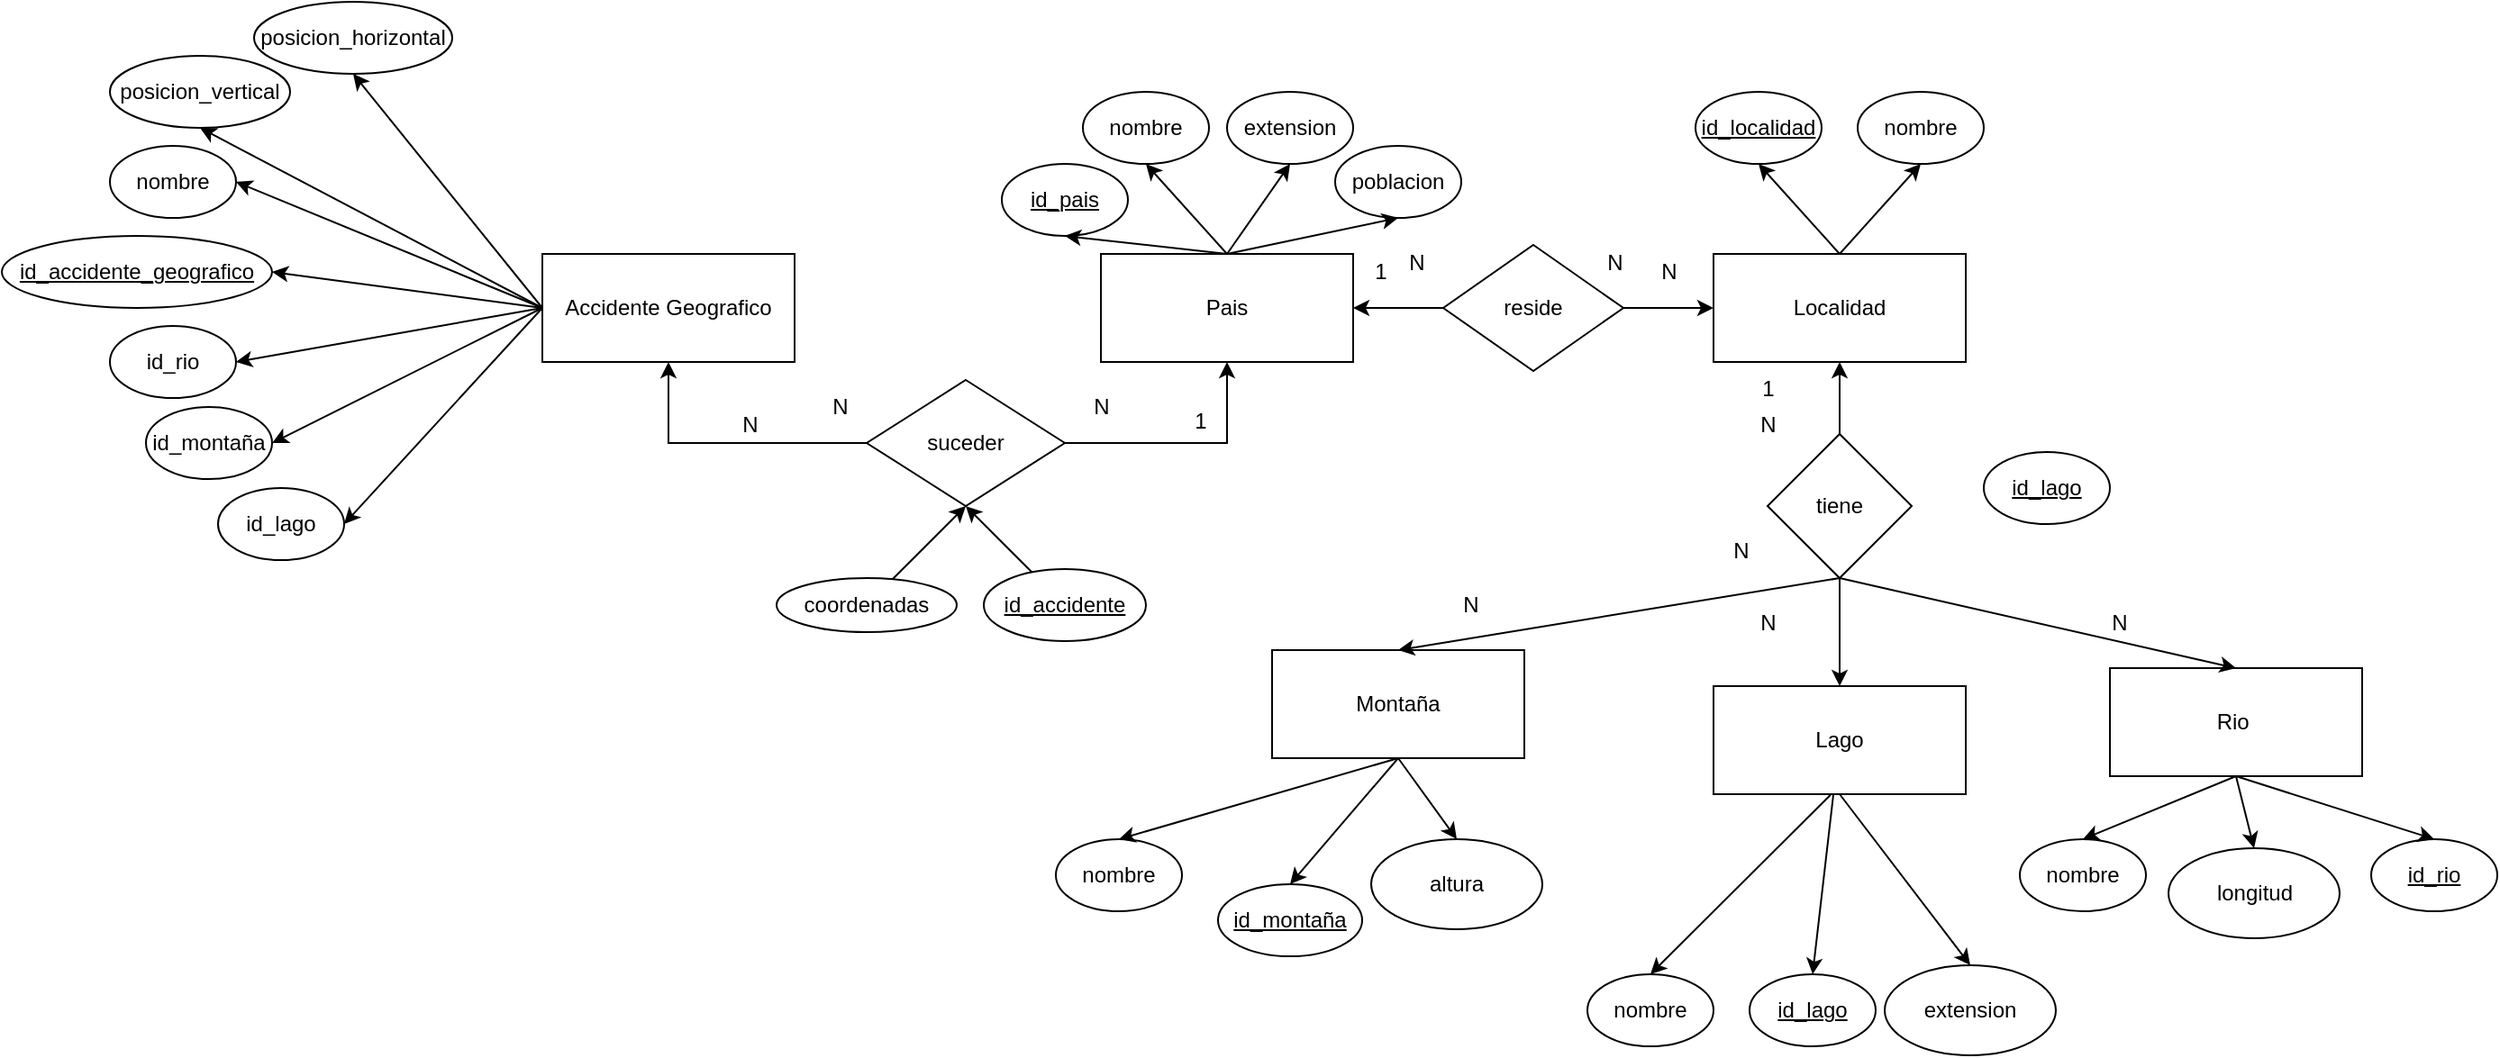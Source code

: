 <mxfile version="22.0.4" type="github">
  <diagram id="R2lEEEUBdFMjLlhIrx00" name="Page-1">
    <mxGraphModel dx="2245" dy="658" grid="1" gridSize="10" guides="1" tooltips="1" connect="1" arrows="1" fold="1" page="1" pageScale="1" pageWidth="850" pageHeight="1100" math="0" shadow="0" extFonts="Permanent Marker^https://fonts.googleapis.com/css?family=Permanent+Marker">
      <root>
        <mxCell id="0" />
        <mxCell id="1" parent="0" />
        <mxCell id="4uOpSv_W2-PF2tA6NTpi-1" value="Accidente Geografico" style="rounded=0;whiteSpace=wrap;html=1;" parent="1" vertex="1">
          <mxGeometry x="190" y="180" width="140" height="60" as="geometry" />
        </mxCell>
        <mxCell id="4uOpSv_W2-PF2tA6NTpi-2" value="Rio&amp;nbsp;" style="rounded=0;whiteSpace=wrap;html=1;" parent="1" vertex="1">
          <mxGeometry x="1060" y="410" width="140" height="60" as="geometry" />
        </mxCell>
        <mxCell id="4uOpSv_W2-PF2tA6NTpi-3" value="Montaña" style="rounded=0;whiteSpace=wrap;html=1;" parent="1" vertex="1">
          <mxGeometry x="595" y="400" width="140" height="60" as="geometry" />
        </mxCell>
        <mxCell id="4uOpSv_W2-PF2tA6NTpi-4" value="Lago" style="rounded=0;whiteSpace=wrap;html=1;" parent="1" vertex="1">
          <mxGeometry x="840" y="420" width="140" height="60" as="geometry" />
        </mxCell>
        <mxCell id="4uOpSv_W2-PF2tA6NTpi-5" value="Pais" style="rounded=0;whiteSpace=wrap;html=1;" parent="1" vertex="1">
          <mxGeometry x="500" y="180" width="140" height="60" as="geometry" />
        </mxCell>
        <mxCell id="tsfNERHpn_VP2_g6AmmE-14" style="edgeStyle=none;rounded=0;orthogonalLoop=1;jettySize=auto;html=1;entryX=0.5;entryY=1;entryDx=0;entryDy=0;exitX=0.5;exitY=0;exitDx=0;exitDy=0;" edge="1" parent="1" source="4uOpSv_W2-PF2tA6NTpi-6" target="mxg-TxZ9sZ4uAO5AqshJ-2">
          <mxGeometry relative="1" as="geometry" />
        </mxCell>
        <mxCell id="tsfNERHpn_VP2_g6AmmE-15" style="edgeStyle=none;rounded=0;orthogonalLoop=1;jettySize=auto;html=1;entryX=0.5;entryY=1;entryDx=0;entryDy=0;exitX=0.5;exitY=0;exitDx=0;exitDy=0;" edge="1" parent="1" source="4uOpSv_W2-PF2tA6NTpi-6" target="mxg-TxZ9sZ4uAO5AqshJ-11">
          <mxGeometry relative="1" as="geometry" />
        </mxCell>
        <mxCell id="4uOpSv_W2-PF2tA6NTpi-6" value="Localidad" style="rounded=0;whiteSpace=wrap;html=1;" parent="1" vertex="1">
          <mxGeometry x="840" y="180" width="140" height="60" as="geometry" />
        </mxCell>
        <mxCell id="mxg-TxZ9sZ4uAO5AqshJ-1" value="id_accidente_geografico" style="ellipse;whiteSpace=wrap;html=1;fontStyle=4" parent="1" vertex="1">
          <mxGeometry x="-110" y="170" width="150" height="40" as="geometry" />
        </mxCell>
        <mxCell id="mxg-TxZ9sZ4uAO5AqshJ-2" value="id_localidad" style="ellipse;whiteSpace=wrap;html=1;fontStyle=4" parent="1" vertex="1">
          <mxGeometry x="830" y="90" width="70" height="40" as="geometry" />
        </mxCell>
        <mxCell id="F3z6AzstkubYrRuGhhqp-1" value="longitud" style="ellipse;whiteSpace=wrap;html=1;" parent="1" vertex="1">
          <mxGeometry x="1092.5" y="510" width="95" height="50" as="geometry" />
        </mxCell>
        <mxCell id="mxg-TxZ9sZ4uAO5AqshJ-4" value="id_pais" style="ellipse;whiteSpace=wrap;html=1;fontStyle=4" parent="1" vertex="1">
          <mxGeometry x="445" y="130" width="70" height="40" as="geometry" />
        </mxCell>
        <mxCell id="F3z6AzstkubYrRuGhhqp-2" value="altura" style="ellipse;whiteSpace=wrap;html=1;" parent="1" vertex="1">
          <mxGeometry x="650" y="505" width="95" height="50" as="geometry" />
        </mxCell>
        <mxCell id="mxg-TxZ9sZ4uAO5AqshJ-5" value="&lt;div&gt;nombre&lt;/div&gt;" style="ellipse;whiteSpace=wrap;html=1;fontStyle=0" parent="1" vertex="1">
          <mxGeometry x="-50" y="120" width="70" height="40" as="geometry" />
        </mxCell>
        <mxCell id="mxg-TxZ9sZ4uAO5AqshJ-6" value="posicion_vertical" style="ellipse;whiteSpace=wrap;html=1;fontStyle=0" parent="1" vertex="1">
          <mxGeometry x="-50" y="70" width="100" height="40" as="geometry" />
        </mxCell>
        <mxCell id="F3z6AzstkubYrRuGhhqp-3" value="extension" style="ellipse;whiteSpace=wrap;html=1;" parent="1" vertex="1">
          <mxGeometry x="935" y="575" width="95" height="50" as="geometry" />
        </mxCell>
        <mxCell id="mxg-TxZ9sZ4uAO5AqshJ-7" value="posicion_horizontal" style="ellipse;whiteSpace=wrap;html=1;fontStyle=0" parent="1" vertex="1">
          <mxGeometry x="30" y="40" width="110" height="40" as="geometry" />
        </mxCell>
        <mxCell id="mxg-TxZ9sZ4uAO5AqshJ-8" value="nombre" style="ellipse;whiteSpace=wrap;html=1;fontStyle=0" parent="1" vertex="1">
          <mxGeometry x="490" y="90" width="70" height="40" as="geometry" />
        </mxCell>
        <mxCell id="mxg-TxZ9sZ4uAO5AqshJ-9" value="extension" style="ellipse;whiteSpace=wrap;html=1;fontStyle=0" parent="1" vertex="1">
          <mxGeometry x="570" y="90" width="70" height="40" as="geometry" />
        </mxCell>
        <mxCell id="mxg-TxZ9sZ4uAO5AqshJ-10" value="&lt;div&gt;poblacion&lt;/div&gt;" style="ellipse;whiteSpace=wrap;html=1;fontStyle=0" parent="1" vertex="1">
          <mxGeometry x="630" y="120" width="70" height="40" as="geometry" />
        </mxCell>
        <mxCell id="mxg-TxZ9sZ4uAO5AqshJ-11" value="nombre" style="ellipse;whiteSpace=wrap;html=1;fontStyle=0" parent="1" vertex="1">
          <mxGeometry x="920" y="90" width="70" height="40" as="geometry" />
        </mxCell>
        <mxCell id="mxg-TxZ9sZ4uAO5AqshJ-15" value="suceder" style="rhombus;whiteSpace=wrap;html=1;" parent="1" vertex="1">
          <mxGeometry x="370" y="250" width="110" height="70" as="geometry" />
        </mxCell>
        <mxCell id="mxg-TxZ9sZ4uAO5AqshJ-16" style="edgeStyle=orthogonalEdgeStyle;rounded=0;orthogonalLoop=1;jettySize=auto;html=1;entryX=0.5;entryY=1;entryDx=0;entryDy=0;" parent="1" source="mxg-TxZ9sZ4uAO5AqshJ-15" target="4uOpSv_W2-PF2tA6NTpi-1" edge="1">
          <mxGeometry relative="1" as="geometry" />
        </mxCell>
        <mxCell id="mxg-TxZ9sZ4uAO5AqshJ-17" style="edgeStyle=orthogonalEdgeStyle;rounded=0;orthogonalLoop=1;jettySize=auto;html=1;entryX=0.5;entryY=1;entryDx=0;entryDy=0;" parent="1" source="mxg-TxZ9sZ4uAO5AqshJ-15" target="4uOpSv_W2-PF2tA6NTpi-5" edge="1">
          <mxGeometry relative="1" as="geometry">
            <mxPoint x="512" y="241" as="targetPoint" />
          </mxGeometry>
        </mxCell>
        <mxCell id="mxg-TxZ9sZ4uAO5AqshJ-18" value="coordenadas" style="ellipse;whiteSpace=wrap;html=1;" parent="1" vertex="1">
          <mxGeometry x="320" y="360" width="100" height="30" as="geometry" />
        </mxCell>
        <mxCell id="mxg-TxZ9sZ4uAO5AqshJ-19" style="rounded=0;orthogonalLoop=1;jettySize=auto;html=1;entryX=0.5;entryY=1;entryDx=0;entryDy=0;" parent="1" source="mxg-TxZ9sZ4uAO5AqshJ-18" target="mxg-TxZ9sZ4uAO5AqshJ-15" edge="1">
          <mxGeometry relative="1" as="geometry">
            <mxPoint x="410" y="240" as="targetPoint" />
          </mxGeometry>
        </mxCell>
        <mxCell id="tsfNERHpn_VP2_g6AmmE-1" value="id_rio" style="ellipse;whiteSpace=wrap;html=1;fontStyle=4" vertex="1" parent="1">
          <mxGeometry x="1205" y="505" width="70" height="40" as="geometry" />
        </mxCell>
        <mxCell id="tsfNERHpn_VP2_g6AmmE-2" value="id_montaña" style="ellipse;whiteSpace=wrap;html=1;fontStyle=4" vertex="1" parent="1">
          <mxGeometry x="565" y="530" width="80" height="40" as="geometry" />
        </mxCell>
        <mxCell id="mxg-TxZ9sZ4uAO5AqshJ-22" value="&lt;div&gt;1&lt;/div&gt;&lt;div&gt;&lt;br&gt;&lt;/div&gt;" style="text;html=1;align=center;verticalAlign=middle;resizable=0;points=[];autosize=1;strokeColor=none;fillColor=none;" vertex="1" parent="1">
          <mxGeometry x="540" y="260" width="30" height="40" as="geometry" />
        </mxCell>
        <mxCell id="tsfNERHpn_VP2_g6AmmE-3" value="id_lago" style="ellipse;whiteSpace=wrap;html=1;fontStyle=4" vertex="1" parent="1">
          <mxGeometry x="860" y="580" width="70" height="40" as="geometry" />
        </mxCell>
        <mxCell id="mxg-TxZ9sZ4uAO5AqshJ-24" value="N" style="text;html=1;align=center;verticalAlign=middle;resizable=0;points=[];autosize=1;strokeColor=none;fillColor=none;" vertex="1" parent="1">
          <mxGeometry x="290" y="260" width="30" height="30" as="geometry" />
        </mxCell>
        <mxCell id="tsfNERHpn_VP2_g6AmmE-11" style="edgeStyle=none;rounded=0;orthogonalLoop=1;jettySize=auto;html=1;entryX=0.5;entryY=0;entryDx=0;entryDy=0;exitX=0.5;exitY=1;exitDx=0;exitDy=0;" edge="1" parent="1" source="tsfNERHpn_VP2_g6AmmE-10" target="4uOpSv_W2-PF2tA6NTpi-2">
          <mxGeometry relative="1" as="geometry" />
        </mxCell>
        <mxCell id="tsfNERHpn_VP2_g6AmmE-12" style="edgeStyle=none;rounded=0;orthogonalLoop=1;jettySize=auto;html=1;entryX=0.5;entryY=1;entryDx=0;entryDy=0;exitX=0.5;exitY=0;exitDx=0;exitDy=0;" edge="1" parent="1" source="tsfNERHpn_VP2_g6AmmE-10" target="4uOpSv_W2-PF2tA6NTpi-6">
          <mxGeometry relative="1" as="geometry" />
        </mxCell>
        <mxCell id="tsfNERHpn_VP2_g6AmmE-10" value="tiene" style="rhombus;whiteSpace=wrap;html=1;" vertex="1" parent="1">
          <mxGeometry x="870" y="280" width="80" height="80" as="geometry" />
        </mxCell>
        <mxCell id="tsfNERHpn_VP2_g6AmmE-19" style="edgeStyle=none;rounded=0;orthogonalLoop=1;jettySize=auto;html=1;entryX=0.5;entryY=1;entryDx=0;entryDy=0;exitX=0.5;exitY=0;exitDx=0;exitDy=0;" edge="1" parent="1" source="4uOpSv_W2-PF2tA6NTpi-5" target="mxg-TxZ9sZ4uAO5AqshJ-4">
          <mxGeometry relative="1" as="geometry">
            <mxPoint x="1080" y="280" as="sourcePoint" />
            <mxPoint x="1080" y="240" as="targetPoint" />
          </mxGeometry>
        </mxCell>
        <mxCell id="tsfNERHpn_VP2_g6AmmE-20" style="edgeStyle=none;rounded=0;orthogonalLoop=1;jettySize=auto;html=1;entryX=0.5;entryY=1;entryDx=0;entryDy=0;exitX=0.5;exitY=0;exitDx=0;exitDy=0;" edge="1" parent="1" source="4uOpSv_W2-PF2tA6NTpi-5" target="mxg-TxZ9sZ4uAO5AqshJ-8">
          <mxGeometry relative="1" as="geometry">
            <mxPoint x="1090" y="290" as="sourcePoint" />
            <mxPoint x="1090" y="250" as="targetPoint" />
          </mxGeometry>
        </mxCell>
        <mxCell id="tsfNERHpn_VP2_g6AmmE-21" style="edgeStyle=none;rounded=0;orthogonalLoop=1;jettySize=auto;html=1;entryX=0.5;entryY=1;entryDx=0;entryDy=0;exitX=0.5;exitY=0;exitDx=0;exitDy=0;" edge="1" parent="1" source="4uOpSv_W2-PF2tA6NTpi-5" target="mxg-TxZ9sZ4uAO5AqshJ-9">
          <mxGeometry relative="1" as="geometry">
            <mxPoint x="1100" y="300" as="sourcePoint" />
            <mxPoint x="1100" y="260" as="targetPoint" />
          </mxGeometry>
        </mxCell>
        <mxCell id="tsfNERHpn_VP2_g6AmmE-22" style="edgeStyle=none;rounded=0;orthogonalLoop=1;jettySize=auto;html=1;entryX=0.5;entryY=1;entryDx=0;entryDy=0;exitX=0.5;exitY=0;exitDx=0;exitDy=0;" edge="1" parent="1" source="4uOpSv_W2-PF2tA6NTpi-5" target="mxg-TxZ9sZ4uAO5AqshJ-10">
          <mxGeometry relative="1" as="geometry">
            <mxPoint x="1110" y="310" as="sourcePoint" />
            <mxPoint x="1110" y="270" as="targetPoint" />
          </mxGeometry>
        </mxCell>
        <mxCell id="tsfNERHpn_VP2_g6AmmE-23" style="edgeStyle=none;rounded=0;orthogonalLoop=1;jettySize=auto;html=1;entryX=1;entryY=0.5;entryDx=0;entryDy=0;exitX=0;exitY=0.5;exitDx=0;exitDy=0;" edge="1" parent="1" source="4uOpSv_W2-PF2tA6NTpi-1" target="mxg-TxZ9sZ4uAO5AqshJ-1">
          <mxGeometry relative="1" as="geometry">
            <mxPoint x="1120" y="320" as="sourcePoint" />
            <mxPoint x="1120" y="280" as="targetPoint" />
          </mxGeometry>
        </mxCell>
        <mxCell id="tsfNERHpn_VP2_g6AmmE-25" style="edgeStyle=none;rounded=0;orthogonalLoop=1;jettySize=auto;html=1;entryX=1;entryY=0.5;entryDx=0;entryDy=0;exitX=0;exitY=0.5;exitDx=0;exitDy=0;" edge="1" parent="1" source="4uOpSv_W2-PF2tA6NTpi-1" target="mxg-TxZ9sZ4uAO5AqshJ-5">
          <mxGeometry relative="1" as="geometry">
            <mxPoint x="580" y="190" as="sourcePoint" />
            <mxPoint x="490" y="180" as="targetPoint" />
          </mxGeometry>
        </mxCell>
        <mxCell id="tsfNERHpn_VP2_g6AmmE-26" style="edgeStyle=none;rounded=0;orthogonalLoop=1;jettySize=auto;html=1;entryX=0.5;entryY=1;entryDx=0;entryDy=0;exitX=0;exitY=0.5;exitDx=0;exitDy=0;" edge="1" parent="1" source="4uOpSv_W2-PF2tA6NTpi-1" target="mxg-TxZ9sZ4uAO5AqshJ-6">
          <mxGeometry relative="1" as="geometry">
            <mxPoint x="590" y="200" as="sourcePoint" />
            <mxPoint x="500" y="190" as="targetPoint" />
          </mxGeometry>
        </mxCell>
        <mxCell id="tsfNERHpn_VP2_g6AmmE-28" style="edgeStyle=none;rounded=0;orthogonalLoop=1;jettySize=auto;html=1;entryX=0.5;entryY=1;entryDx=0;entryDy=0;exitX=0;exitY=0.5;exitDx=0;exitDy=0;" edge="1" parent="1" source="4uOpSv_W2-PF2tA6NTpi-1" target="mxg-TxZ9sZ4uAO5AqshJ-7">
          <mxGeometry relative="1" as="geometry">
            <mxPoint x="600" y="210" as="sourcePoint" />
            <mxPoint x="510" y="200" as="targetPoint" />
          </mxGeometry>
        </mxCell>
        <mxCell id="tsfNERHpn_VP2_g6AmmE-30" style="edgeStyle=none;rounded=0;orthogonalLoop=1;jettySize=auto;html=1;entryX=0.5;entryY=0;entryDx=0;entryDy=0;exitX=0.5;exitY=1;exitDx=0;exitDy=0;" edge="1" parent="1" source="tsfNERHpn_VP2_g6AmmE-10" target="4uOpSv_W2-PF2tA6NTpi-4">
          <mxGeometry relative="1" as="geometry">
            <mxPoint x="905" y="370" as="sourcePoint" />
            <mxPoint x="1080" y="410" as="targetPoint" />
          </mxGeometry>
        </mxCell>
        <mxCell id="tsfNERHpn_VP2_g6AmmE-31" style="edgeStyle=none;rounded=0;orthogonalLoop=1;jettySize=auto;html=1;entryX=0.5;entryY=0;entryDx=0;entryDy=0;exitX=0.5;exitY=1;exitDx=0;exitDy=0;" edge="1" parent="1" source="tsfNERHpn_VP2_g6AmmE-10" target="4uOpSv_W2-PF2tA6NTpi-3">
          <mxGeometry relative="1" as="geometry">
            <mxPoint x="915" y="380" as="sourcePoint" />
            <mxPoint x="1090" y="420" as="targetPoint" />
          </mxGeometry>
        </mxCell>
        <mxCell id="tsfNERHpn_VP2_g6AmmE-33" style="edgeStyle=none;rounded=0;orthogonalLoop=1;jettySize=auto;html=1;entryX=0;entryY=0.5;entryDx=0;entryDy=0;" edge="1" parent="1" source="tsfNERHpn_VP2_g6AmmE-32" target="4uOpSv_W2-PF2tA6NTpi-6">
          <mxGeometry relative="1" as="geometry" />
        </mxCell>
        <mxCell id="tsfNERHpn_VP2_g6AmmE-34" style="edgeStyle=none;rounded=0;orthogonalLoop=1;jettySize=auto;html=1;" edge="1" parent="1" source="tsfNERHpn_VP2_g6AmmE-32" target="4uOpSv_W2-PF2tA6NTpi-5">
          <mxGeometry relative="1" as="geometry" />
        </mxCell>
        <mxCell id="tsfNERHpn_VP2_g6AmmE-32" value="reside" style="rhombus;whiteSpace=wrap;html=1;" vertex="1" parent="1">
          <mxGeometry x="690" y="175" width="100" height="70" as="geometry" />
        </mxCell>
        <mxCell id="tsfNERHpn_VP2_g6AmmE-39" style="edgeStyle=none;rounded=0;orthogonalLoop=1;jettySize=auto;html=1;exitX=0;exitY=0.5;exitDx=0;exitDy=0;entryX=1;entryY=0.5;entryDx=0;entryDy=0;" edge="1" parent="1" source="4uOpSv_W2-PF2tA6NTpi-1" target="tsfNERHpn_VP2_g6AmmE-41">
          <mxGeometry relative="1" as="geometry">
            <mxPoint x="270" y="190" as="sourcePoint" />
            <mxPoint x="320" y="80" as="targetPoint" />
          </mxGeometry>
        </mxCell>
        <mxCell id="CtJAn5GtwlayB9QE_s33-1" value="N" style="text;html=1;align=center;verticalAlign=middle;resizable=0;points=[];autosize=1;strokeColor=none;fillColor=none;" vertex="1" parent="1">
          <mxGeometry x="800" y="175" width="30" height="30" as="geometry" />
        </mxCell>
        <mxCell id="tsfNERHpn_VP2_g6AmmE-40" style="edgeStyle=none;rounded=0;orthogonalLoop=1;jettySize=auto;html=1;entryX=1;entryY=0.5;entryDx=0;entryDy=0;" edge="1" parent="1" target="tsfNERHpn_VP2_g6AmmE-42">
          <mxGeometry relative="1" as="geometry">
            <mxPoint x="190" y="210" as="sourcePoint" />
            <mxPoint x="405" y="80" as="targetPoint" />
          </mxGeometry>
        </mxCell>
        <mxCell id="CtJAn5GtwlayB9QE_s33-3" value="1" style="text;html=1;align=center;verticalAlign=middle;resizable=0;points=[];autosize=1;strokeColor=none;fillColor=none;" vertex="1" parent="1">
          <mxGeometry x="640" y="175" width="30" height="30" as="geometry" />
        </mxCell>
        <mxCell id="tsfNERHpn_VP2_g6AmmE-41" value="id_rio" style="ellipse;whiteSpace=wrap;html=1;fontStyle=0" vertex="1" parent="1">
          <mxGeometry x="-50" y="220" width="70" height="40" as="geometry" />
        </mxCell>
        <mxCell id="CtJAn5GtwlayB9QE_s33-5" value="1" style="text;html=1;align=center;verticalAlign=middle;resizable=0;points=[];autosize=1;strokeColor=none;fillColor=none;" vertex="1" parent="1">
          <mxGeometry x="855" y="240" width="30" height="30" as="geometry" />
        </mxCell>
        <mxCell id="tsfNERHpn_VP2_g6AmmE-42" value="id_montaña" style="ellipse;whiteSpace=wrap;html=1;fontStyle=0" vertex="1" parent="1">
          <mxGeometry x="-30" y="265" width="70" height="40" as="geometry" />
        </mxCell>
        <mxCell id="CtJAn5GtwlayB9QE_s33-6" value="N" style="text;html=1;align=center;verticalAlign=middle;resizable=0;points=[];autosize=1;strokeColor=none;fillColor=none;" vertex="1" parent="1">
          <mxGeometry x="690" y="360" width="30" height="30" as="geometry" />
        </mxCell>
        <mxCell id="tsfNERHpn_VP2_g6AmmE-43" value="id_lago" style="ellipse;whiteSpace=wrap;html=1;fontStyle=0" vertex="1" parent="1">
          <mxGeometry x="10" y="310" width="70" height="40" as="geometry" />
        </mxCell>
        <mxCell id="CtJAn5GtwlayB9QE_s33-7" value="N" style="text;html=1;align=center;verticalAlign=middle;resizable=0;points=[];autosize=1;strokeColor=none;fillColor=none;" vertex="1" parent="1">
          <mxGeometry x="855" y="370" width="30" height="30" as="geometry" />
        </mxCell>
        <mxCell id="tsfNERHpn_VP2_g6AmmE-44" style="edgeStyle=none;rounded=0;orthogonalLoop=1;jettySize=auto;html=1;entryX=1;entryY=0.5;entryDx=0;entryDy=0;" edge="1" parent="1" target="tsfNERHpn_VP2_g6AmmE-43">
          <mxGeometry relative="1" as="geometry">
            <mxPoint x="190" y="210" as="sourcePoint" />
            <mxPoint x="480" y="100" as="targetPoint" />
          </mxGeometry>
        </mxCell>
        <mxCell id="CtJAn5GtwlayB9QE_s33-8" value="N" style="text;html=1;align=center;verticalAlign=middle;resizable=0;points=[];autosize=1;strokeColor=none;fillColor=none;" vertex="1" parent="1">
          <mxGeometry x="1050" y="370" width="30" height="30" as="geometry" />
        </mxCell>
        <mxCell id="tsfNERHpn_VP2_g6AmmE-47" value="nombre" style="ellipse;whiteSpace=wrap;html=1;fontStyle=0" vertex="1" parent="1">
          <mxGeometry x="475" y="505" width="70" height="40" as="geometry" />
        </mxCell>
        <mxCell id="CtJAn5GtwlayB9QE_s33-9" value="N" style="text;html=1;align=center;verticalAlign=middle;resizable=0;points=[];autosize=1;strokeColor=none;fillColor=none;" vertex="1" parent="1">
          <mxGeometry x="485" y="250" width="30" height="30" as="geometry" />
        </mxCell>
        <mxCell id="tsfNERHpn_VP2_g6AmmE-48" value="nombre" style="ellipse;whiteSpace=wrap;html=1;fontStyle=0" vertex="1" parent="1">
          <mxGeometry x="770" y="580" width="70" height="40" as="geometry" />
        </mxCell>
        <mxCell id="CtJAn5GtwlayB9QE_s33-10" value="N" style="text;html=1;align=center;verticalAlign=middle;resizable=0;points=[];autosize=1;strokeColor=none;fillColor=none;" vertex="1" parent="1">
          <mxGeometry x="340" y="250" width="30" height="30" as="geometry" />
        </mxCell>
        <mxCell id="tsfNERHpn_VP2_g6AmmE-49" value="nombre" style="ellipse;whiteSpace=wrap;html=1;fontStyle=0" vertex="1" parent="1">
          <mxGeometry x="1010" y="505" width="70" height="40" as="geometry" />
        </mxCell>
        <mxCell id="CtJAn5GtwlayB9QE_s33-11" value="N" style="text;html=1;align=center;verticalAlign=middle;resizable=0;points=[];autosize=1;strokeColor=none;fillColor=none;" vertex="1" parent="1">
          <mxGeometry x="855" y="260" width="30" height="30" as="geometry" />
        </mxCell>
        <mxCell id="tsfNERHpn_VP2_g6AmmE-52" style="rounded=0;orthogonalLoop=1;jettySize=auto;html=1;entryX=0.5;entryY=0;entryDx=0;entryDy=0;exitX=0.464;exitY=1.006;exitDx=0;exitDy=0;exitPerimeter=0;" edge="1" parent="1" source="4uOpSv_W2-PF2tA6NTpi-4" target="tsfNERHpn_VP2_g6AmmE-48">
          <mxGeometry relative="1" as="geometry">
            <mxPoint x="915" y="615" as="sourcePoint" />
            <mxPoint x="915" y="500" as="targetPoint" />
          </mxGeometry>
        </mxCell>
        <mxCell id="CtJAn5GtwlayB9QE_s33-12" value="N" style="text;html=1;align=center;verticalAlign=middle;resizable=0;points=[];autosize=1;strokeColor=none;fillColor=none;" vertex="1" parent="1">
          <mxGeometry x="840" y="330" width="30" height="30" as="geometry" />
        </mxCell>
        <mxCell id="tsfNERHpn_VP2_g6AmmE-53" style="rounded=0;orthogonalLoop=1;jettySize=auto;html=1;entryX=0.5;entryY=0;entryDx=0;entryDy=0;" edge="1" parent="1" source="4uOpSv_W2-PF2tA6NTpi-4" target="tsfNERHpn_VP2_g6AmmE-3">
          <mxGeometry relative="1" as="geometry">
            <mxPoint x="925" y="625" as="sourcePoint" />
            <mxPoint x="925" y="510" as="targetPoint" />
          </mxGeometry>
        </mxCell>
        <mxCell id="CtJAn5GtwlayB9QE_s33-13" value="N" style="text;html=1;align=center;verticalAlign=middle;resizable=0;points=[];autosize=1;strokeColor=none;fillColor=none;" vertex="1" parent="1">
          <mxGeometry x="660" y="170" width="30" height="30" as="geometry" />
        </mxCell>
        <mxCell id="tsfNERHpn_VP2_g6AmmE-54" style="rounded=0;orthogonalLoop=1;jettySize=auto;html=1;exitX=0.5;exitY=1;exitDx=0;exitDy=0;entryX=0.5;entryY=0;entryDx=0;entryDy=0;" edge="1" parent="1" source="4uOpSv_W2-PF2tA6NTpi-4" target="F3z6AzstkubYrRuGhhqp-3">
          <mxGeometry relative="1" as="geometry">
            <mxPoint x="935" y="635" as="sourcePoint" />
            <mxPoint x="980" y="580" as="targetPoint" />
          </mxGeometry>
        </mxCell>
        <mxCell id="CtJAn5GtwlayB9QE_s33-14" value="N" style="text;html=1;align=center;verticalAlign=middle;resizable=0;points=[];autosize=1;strokeColor=none;fillColor=none;" vertex="1" parent="1">
          <mxGeometry x="770" y="170" width="30" height="30" as="geometry" />
        </mxCell>
        <mxCell id="tsfNERHpn_VP2_g6AmmE-55" style="rounded=0;orthogonalLoop=1;jettySize=auto;html=1;entryX=0.5;entryY=0;entryDx=0;entryDy=0;exitX=0.5;exitY=1;exitDx=0;exitDy=0;" edge="1" parent="1" source="4uOpSv_W2-PF2tA6NTpi-3" target="tsfNERHpn_VP2_g6AmmE-47">
          <mxGeometry relative="1" as="geometry">
            <mxPoint x="945" y="645" as="sourcePoint" />
            <mxPoint x="945" y="530" as="targetPoint" />
          </mxGeometry>
        </mxCell>
        <mxCell id="tsfNERHpn_VP2_g6AmmE-56" style="rounded=0;orthogonalLoop=1;jettySize=auto;html=1;entryX=0.5;entryY=0;entryDx=0;entryDy=0;exitX=0.5;exitY=1;exitDx=0;exitDy=0;" edge="1" parent="1" source="4uOpSv_W2-PF2tA6NTpi-3" target="tsfNERHpn_VP2_g6AmmE-2">
          <mxGeometry relative="1" as="geometry">
            <mxPoint x="955" y="655" as="sourcePoint" />
            <mxPoint x="955" y="540" as="targetPoint" />
          </mxGeometry>
        </mxCell>
        <mxCell id="tsfNERHpn_VP2_g6AmmE-57" style="rounded=0;orthogonalLoop=1;jettySize=auto;html=1;entryX=0.5;entryY=0;entryDx=0;entryDy=0;exitX=0.5;exitY=1;exitDx=0;exitDy=0;" edge="1" parent="1" source="4uOpSv_W2-PF2tA6NTpi-3" target="F3z6AzstkubYrRuGhhqp-2">
          <mxGeometry relative="1" as="geometry">
            <mxPoint x="965" y="665" as="sourcePoint" />
            <mxPoint x="965" y="550" as="targetPoint" />
          </mxGeometry>
        </mxCell>
        <mxCell id="tsfNERHpn_VP2_g6AmmE-58" style="rounded=0;orthogonalLoop=1;jettySize=auto;html=1;entryX=0.5;entryY=0;entryDx=0;entryDy=0;exitX=0.5;exitY=1;exitDx=0;exitDy=0;" edge="1" parent="1" source="4uOpSv_W2-PF2tA6NTpi-2" target="tsfNERHpn_VP2_g6AmmE-49">
          <mxGeometry relative="1" as="geometry">
            <mxPoint x="975" y="675" as="sourcePoint" />
            <mxPoint x="975" y="560" as="targetPoint" />
          </mxGeometry>
        </mxCell>
        <mxCell id="tsfNERHpn_VP2_g6AmmE-59" style="rounded=0;orthogonalLoop=1;jettySize=auto;html=1;entryX=0.5;entryY=0;entryDx=0;entryDy=0;exitX=0.5;exitY=1;exitDx=0;exitDy=0;" edge="1" parent="1" source="4uOpSv_W2-PF2tA6NTpi-2" target="F3z6AzstkubYrRuGhhqp-1">
          <mxGeometry relative="1" as="geometry">
            <mxPoint x="985" y="685" as="sourcePoint" />
            <mxPoint x="985" y="570" as="targetPoint" />
          </mxGeometry>
        </mxCell>
        <mxCell id="tsfNERHpn_VP2_g6AmmE-60" style="rounded=0;orthogonalLoop=1;jettySize=auto;html=1;entryX=0.5;entryY=0;entryDx=0;entryDy=0;exitX=0.5;exitY=1;exitDx=0;exitDy=0;" edge="1" parent="1" source="4uOpSv_W2-PF2tA6NTpi-2" target="tsfNERHpn_VP2_g6AmmE-1">
          <mxGeometry relative="1" as="geometry">
            <mxPoint x="995" y="695" as="sourcePoint" />
            <mxPoint x="995" y="580" as="targetPoint" />
          </mxGeometry>
        </mxCell>
        <mxCell id="tsfNERHpn_VP2_g6AmmE-65" style="edgeStyle=none;rounded=0;orthogonalLoop=1;jettySize=auto;html=1;entryX=0.5;entryY=1;entryDx=0;entryDy=0;" edge="1" parent="1" source="tsfNERHpn_VP2_g6AmmE-63" target="mxg-TxZ9sZ4uAO5AqshJ-15">
          <mxGeometry relative="1" as="geometry" />
        </mxCell>
        <mxCell id="tsfNERHpn_VP2_g6AmmE-63" value="&lt;u&gt;id_accidente&lt;/u&gt;" style="ellipse;whiteSpace=wrap;html=1;fontStyle=0" vertex="1" parent="1">
          <mxGeometry x="435" y="355" width="90" height="40" as="geometry" />
        </mxCell>
        <mxCell id="tsfNERHpn_VP2_g6AmmE-64" value="id_lago" style="ellipse;whiteSpace=wrap;html=1;fontStyle=4" vertex="1" parent="1">
          <mxGeometry x="990" y="290" width="70" height="40" as="geometry" />
        </mxCell>
      </root>
    </mxGraphModel>
  </diagram>
</mxfile>
